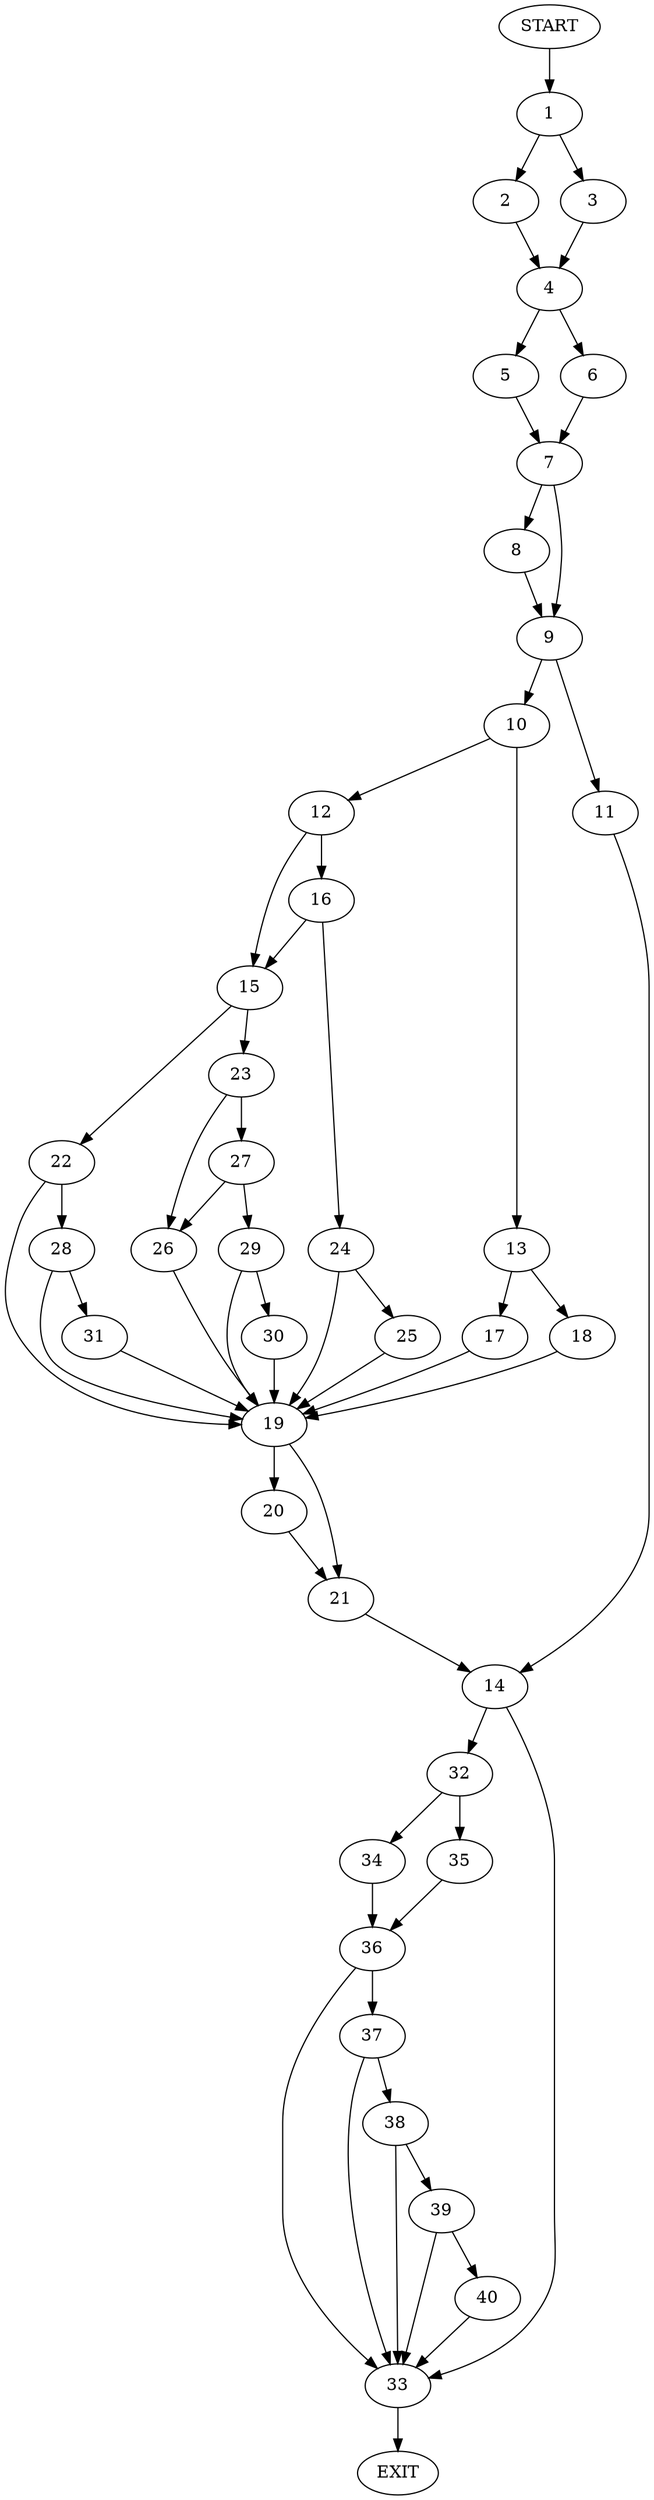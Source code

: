 digraph {
0 [label="START"]
41 [label="EXIT"]
0 -> 1
1 -> 2
1 -> 3
3 -> 4
2 -> 4
4 -> 5
4 -> 6
5 -> 7
6 -> 7
7 -> 8
7 -> 9
8 -> 9
9 -> 10
9 -> 11
10 -> 12
10 -> 13
11 -> 14
12 -> 15
12 -> 16
13 -> 17
13 -> 18
17 -> 19
18 -> 19
19 -> 20
19 -> 21
15 -> 22
15 -> 23
16 -> 15
16 -> 24
24 -> 19
24 -> 25
25 -> 19
23 -> 26
23 -> 27
22 -> 19
22 -> 28
26 -> 19
27 -> 26
27 -> 29
29 -> 19
29 -> 30
30 -> 19
28 -> 19
28 -> 31
31 -> 19
20 -> 21
21 -> 14
14 -> 32
14 -> 33
33 -> 41
32 -> 34
32 -> 35
35 -> 36
34 -> 36
36 -> 33
36 -> 37
37 -> 38
37 -> 33
38 -> 39
38 -> 33
39 -> 40
39 -> 33
40 -> 33
}
